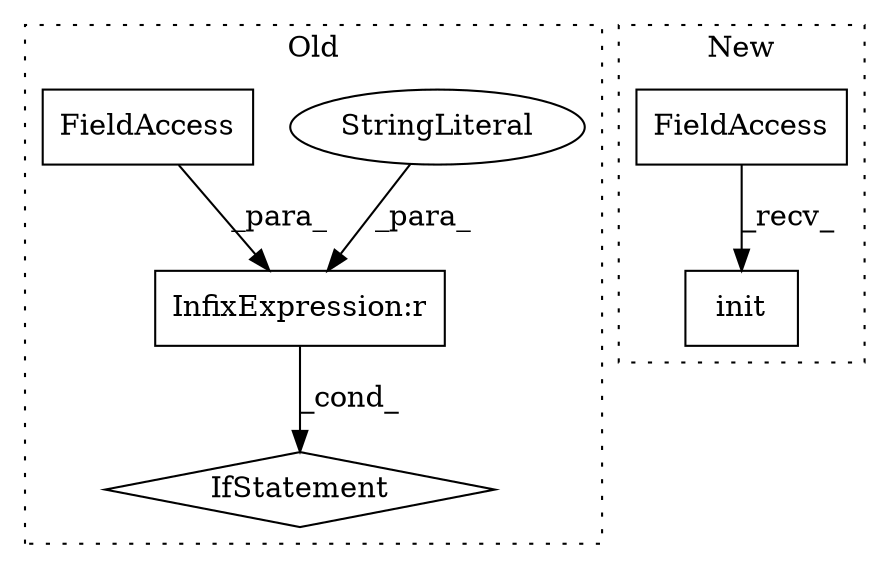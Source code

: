 digraph G {
subgraph cluster0 {
1 [label="IfStatement" a="25" s="8366,8392" l="4,2" shape="diamond"];
3 [label="InfixExpression:r" a="27" s="8378" l="4" shape="box"];
4 [label="StringLiteral" a="45" s="8382" l="10" shape="ellipse"];
6 [label="FieldAccess" a="22" s="8370" l="8" shape="box"];
label = "Old";
style="dotted";
}
subgraph cluster1 {
2 [label="init" a="32" s="685" l="6" shape="box"];
5 [label="FieldAccess" a="22" s="646" l="7" shape="box"];
label = "New";
style="dotted";
}
3 -> 1 [label="_cond_"];
4 -> 3 [label="_para_"];
5 -> 2 [label="_recv_"];
6 -> 3 [label="_para_"];
}